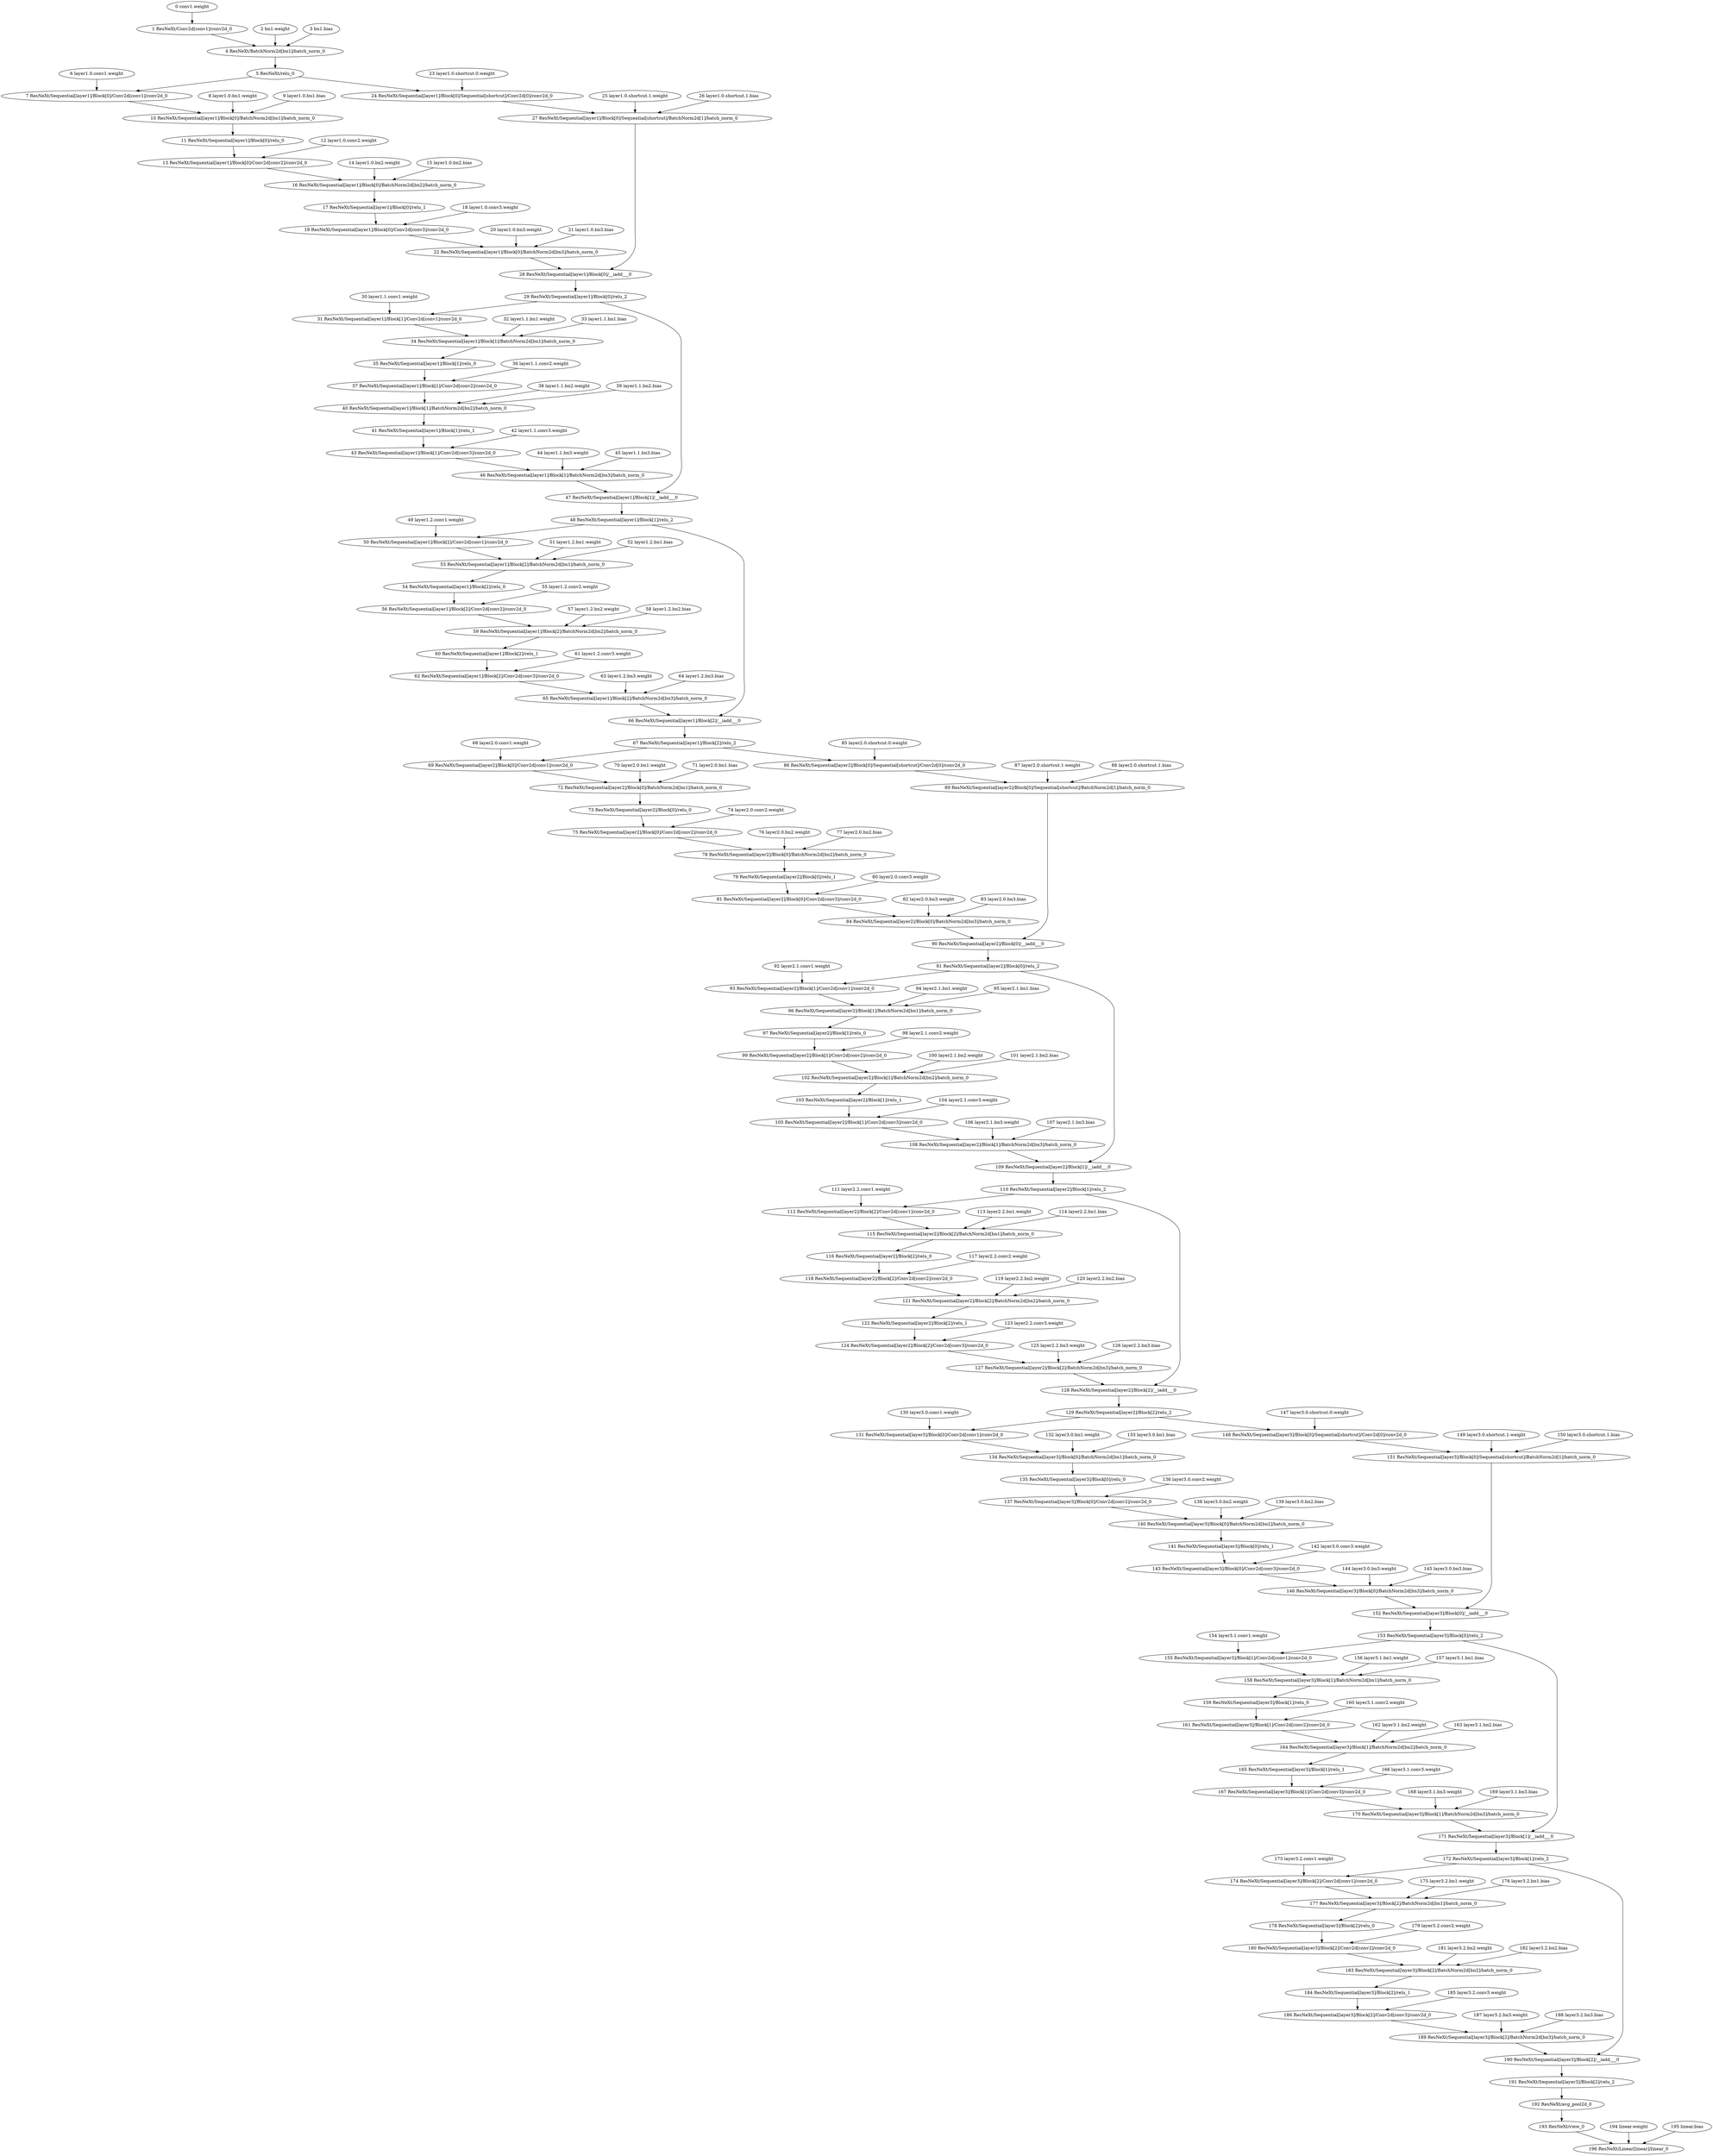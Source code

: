 strict digraph  {
"0 conv1.weight" [id=0, type=nncf_model_const];
"1 ResNeXt/Conv2d[conv1]/conv2d_0" [id=1, type=conv2d];
"2 bn1.weight" [id=2, type=nncf_model_const];
"3 bn1.bias" [id=3, type=nncf_model_const];
"4 ResNeXt/BatchNorm2d[bn1]/batch_norm_0" [id=4, type=batch_norm];
"5 ResNeXt/relu_0" [id=5, type=relu];
"6 layer1.0.conv1.weight" [id=6, type=nncf_model_const];
"7 ResNeXt/Sequential[layer1]/Block[0]/Conv2d[conv1]/conv2d_0" [id=7, type=conv2d];
"8 layer1.0.bn1.weight" [id=8, type=nncf_model_const];
"9 layer1.0.bn1.bias" [id=9, type=nncf_model_const];
"10 ResNeXt/Sequential[layer1]/Block[0]/BatchNorm2d[bn1]/batch_norm_0" [id=10, type=batch_norm];
"11 ResNeXt/Sequential[layer1]/Block[0]/relu_0" [id=11, type=relu];
"12 layer1.0.conv2.weight" [id=12, type=nncf_model_const];
"13 ResNeXt/Sequential[layer1]/Block[0]/Conv2d[conv2]/conv2d_0" [id=13, type=conv2d];
"14 layer1.0.bn2.weight" [id=14, type=nncf_model_const];
"15 layer1.0.bn2.bias" [id=15, type=nncf_model_const];
"16 ResNeXt/Sequential[layer1]/Block[0]/BatchNorm2d[bn2]/batch_norm_0" [id=16, type=batch_norm];
"17 ResNeXt/Sequential[layer1]/Block[0]/relu_1" [id=17, type=relu];
"18 layer1.0.conv3.weight" [id=18, type=nncf_model_const];
"19 ResNeXt/Sequential[layer1]/Block[0]/Conv2d[conv3]/conv2d_0" [id=19, type=conv2d];
"20 layer1.0.bn3.weight" [id=20, type=nncf_model_const];
"21 layer1.0.bn3.bias" [id=21, type=nncf_model_const];
"22 ResNeXt/Sequential[layer1]/Block[0]/BatchNorm2d[bn3]/batch_norm_0" [id=22, type=batch_norm];
"23 layer1.0.shortcut.0.weight" [id=23, type=nncf_model_const];
"24 ResNeXt/Sequential[layer1]/Block[0]/Sequential[shortcut]/Conv2d[0]/conv2d_0" [id=24, type=conv2d];
"25 layer1.0.shortcut.1.weight" [id=25, type=nncf_model_const];
"26 layer1.0.shortcut.1.bias" [id=26, type=nncf_model_const];
"27 ResNeXt/Sequential[layer1]/Block[0]/Sequential[shortcut]/BatchNorm2d[1]/batch_norm_0" [id=27, type=batch_norm];
"28 ResNeXt/Sequential[layer1]/Block[0]/__iadd___0" [id=28, type=__iadd__];
"29 ResNeXt/Sequential[layer1]/Block[0]/relu_2" [id=29, type=relu];
"30 layer1.1.conv1.weight" [id=30, type=nncf_model_const];
"31 ResNeXt/Sequential[layer1]/Block[1]/Conv2d[conv1]/conv2d_0" [id=31, type=conv2d];
"32 layer1.1.bn1.weight" [id=32, type=nncf_model_const];
"33 layer1.1.bn1.bias" [id=33, type=nncf_model_const];
"34 ResNeXt/Sequential[layer1]/Block[1]/BatchNorm2d[bn1]/batch_norm_0" [id=34, type=batch_norm];
"35 ResNeXt/Sequential[layer1]/Block[1]/relu_0" [id=35, type=relu];
"36 layer1.1.conv2.weight" [id=36, type=nncf_model_const];
"37 ResNeXt/Sequential[layer1]/Block[1]/Conv2d[conv2]/conv2d_0" [id=37, type=conv2d];
"38 layer1.1.bn2.weight" [id=38, type=nncf_model_const];
"39 layer1.1.bn2.bias" [id=39, type=nncf_model_const];
"40 ResNeXt/Sequential[layer1]/Block[1]/BatchNorm2d[bn2]/batch_norm_0" [id=40, type=batch_norm];
"41 ResNeXt/Sequential[layer1]/Block[1]/relu_1" [id=41, type=relu];
"42 layer1.1.conv3.weight" [id=42, type=nncf_model_const];
"43 ResNeXt/Sequential[layer1]/Block[1]/Conv2d[conv3]/conv2d_0" [id=43, type=conv2d];
"44 layer1.1.bn3.weight" [id=44, type=nncf_model_const];
"45 layer1.1.bn3.bias" [id=45, type=nncf_model_const];
"46 ResNeXt/Sequential[layer1]/Block[1]/BatchNorm2d[bn3]/batch_norm_0" [id=46, type=batch_norm];
"47 ResNeXt/Sequential[layer1]/Block[1]/__iadd___0" [id=47, type=__iadd__];
"48 ResNeXt/Sequential[layer1]/Block[1]/relu_2" [id=48, type=relu];
"49 layer1.2.conv1.weight" [id=49, type=nncf_model_const];
"50 ResNeXt/Sequential[layer1]/Block[2]/Conv2d[conv1]/conv2d_0" [id=50, type=conv2d];
"51 layer1.2.bn1.weight" [id=51, type=nncf_model_const];
"52 layer1.2.bn1.bias" [id=52, type=nncf_model_const];
"53 ResNeXt/Sequential[layer1]/Block[2]/BatchNorm2d[bn1]/batch_norm_0" [id=53, type=batch_norm];
"54 ResNeXt/Sequential[layer1]/Block[2]/relu_0" [id=54, type=relu];
"55 layer1.2.conv2.weight" [id=55, type=nncf_model_const];
"56 ResNeXt/Sequential[layer1]/Block[2]/Conv2d[conv2]/conv2d_0" [id=56, type=conv2d];
"57 layer1.2.bn2.weight" [id=57, type=nncf_model_const];
"58 layer1.2.bn2.bias" [id=58, type=nncf_model_const];
"59 ResNeXt/Sequential[layer1]/Block[2]/BatchNorm2d[bn2]/batch_norm_0" [id=59, type=batch_norm];
"60 ResNeXt/Sequential[layer1]/Block[2]/relu_1" [id=60, type=relu];
"61 layer1.2.conv3.weight" [id=61, type=nncf_model_const];
"62 ResNeXt/Sequential[layer1]/Block[2]/Conv2d[conv3]/conv2d_0" [id=62, type=conv2d];
"63 layer1.2.bn3.weight" [id=63, type=nncf_model_const];
"64 layer1.2.bn3.bias" [id=64, type=nncf_model_const];
"65 ResNeXt/Sequential[layer1]/Block[2]/BatchNorm2d[bn3]/batch_norm_0" [id=65, type=batch_norm];
"66 ResNeXt/Sequential[layer1]/Block[2]/__iadd___0" [id=66, type=__iadd__];
"67 ResNeXt/Sequential[layer1]/Block[2]/relu_2" [id=67, type=relu];
"68 layer2.0.conv1.weight" [id=68, type=nncf_model_const];
"69 ResNeXt/Sequential[layer2]/Block[0]/Conv2d[conv1]/conv2d_0" [id=69, type=conv2d];
"70 layer2.0.bn1.weight" [id=70, type=nncf_model_const];
"71 layer2.0.bn1.bias" [id=71, type=nncf_model_const];
"72 ResNeXt/Sequential[layer2]/Block[0]/BatchNorm2d[bn1]/batch_norm_0" [id=72, type=batch_norm];
"73 ResNeXt/Sequential[layer2]/Block[0]/relu_0" [id=73, type=relu];
"74 layer2.0.conv2.weight" [id=74, type=nncf_model_const];
"75 ResNeXt/Sequential[layer2]/Block[0]/Conv2d[conv2]/conv2d_0" [id=75, type=conv2d];
"76 layer2.0.bn2.weight" [id=76, type=nncf_model_const];
"77 layer2.0.bn2.bias" [id=77, type=nncf_model_const];
"78 ResNeXt/Sequential[layer2]/Block[0]/BatchNorm2d[bn2]/batch_norm_0" [id=78, type=batch_norm];
"79 ResNeXt/Sequential[layer2]/Block[0]/relu_1" [id=79, type=relu];
"80 layer2.0.conv3.weight" [id=80, type=nncf_model_const];
"81 ResNeXt/Sequential[layer2]/Block[0]/Conv2d[conv3]/conv2d_0" [id=81, type=conv2d];
"82 layer2.0.bn3.weight" [id=82, type=nncf_model_const];
"83 layer2.0.bn3.bias" [id=83, type=nncf_model_const];
"84 ResNeXt/Sequential[layer2]/Block[0]/BatchNorm2d[bn3]/batch_norm_0" [id=84, type=batch_norm];
"85 layer2.0.shortcut.0.weight" [id=85, type=nncf_model_const];
"86 ResNeXt/Sequential[layer2]/Block[0]/Sequential[shortcut]/Conv2d[0]/conv2d_0" [id=86, type=conv2d];
"87 layer2.0.shortcut.1.weight" [id=87, type=nncf_model_const];
"88 layer2.0.shortcut.1.bias" [id=88, type=nncf_model_const];
"89 ResNeXt/Sequential[layer2]/Block[0]/Sequential[shortcut]/BatchNorm2d[1]/batch_norm_0" [id=89, type=batch_norm];
"90 ResNeXt/Sequential[layer2]/Block[0]/__iadd___0" [id=90, type=__iadd__];
"91 ResNeXt/Sequential[layer2]/Block[0]/relu_2" [id=91, type=relu];
"92 layer2.1.conv1.weight" [id=92, type=nncf_model_const];
"93 ResNeXt/Sequential[layer2]/Block[1]/Conv2d[conv1]/conv2d_0" [id=93, type=conv2d];
"94 layer2.1.bn1.weight" [id=94, type=nncf_model_const];
"95 layer2.1.bn1.bias" [id=95, type=nncf_model_const];
"96 ResNeXt/Sequential[layer2]/Block[1]/BatchNorm2d[bn1]/batch_norm_0" [id=96, type=batch_norm];
"97 ResNeXt/Sequential[layer2]/Block[1]/relu_0" [id=97, type=relu];
"98 layer2.1.conv2.weight" [id=98, type=nncf_model_const];
"99 ResNeXt/Sequential[layer2]/Block[1]/Conv2d[conv2]/conv2d_0" [id=99, type=conv2d];
"100 layer2.1.bn2.weight" [id=100, type=nncf_model_const];
"101 layer2.1.bn2.bias" [id=101, type=nncf_model_const];
"102 ResNeXt/Sequential[layer2]/Block[1]/BatchNorm2d[bn2]/batch_norm_0" [id=102, type=batch_norm];
"103 ResNeXt/Sequential[layer2]/Block[1]/relu_1" [id=103, type=relu];
"104 layer2.1.conv3.weight" [id=104, type=nncf_model_const];
"105 ResNeXt/Sequential[layer2]/Block[1]/Conv2d[conv3]/conv2d_0" [id=105, type=conv2d];
"106 layer2.1.bn3.weight" [id=106, type=nncf_model_const];
"107 layer2.1.bn3.bias" [id=107, type=nncf_model_const];
"108 ResNeXt/Sequential[layer2]/Block[1]/BatchNorm2d[bn3]/batch_norm_0" [id=108, type=batch_norm];
"109 ResNeXt/Sequential[layer2]/Block[1]/__iadd___0" [id=109, type=__iadd__];
"110 ResNeXt/Sequential[layer2]/Block[1]/relu_2" [id=110, type=relu];
"111 layer2.2.conv1.weight" [id=111, type=nncf_model_const];
"112 ResNeXt/Sequential[layer2]/Block[2]/Conv2d[conv1]/conv2d_0" [id=112, type=conv2d];
"113 layer2.2.bn1.weight" [id=113, type=nncf_model_const];
"114 layer2.2.bn1.bias" [id=114, type=nncf_model_const];
"115 ResNeXt/Sequential[layer2]/Block[2]/BatchNorm2d[bn1]/batch_norm_0" [id=115, type=batch_norm];
"116 ResNeXt/Sequential[layer2]/Block[2]/relu_0" [id=116, type=relu];
"117 layer2.2.conv2.weight" [id=117, type=nncf_model_const];
"118 ResNeXt/Sequential[layer2]/Block[2]/Conv2d[conv2]/conv2d_0" [id=118, type=conv2d];
"119 layer2.2.bn2.weight" [id=119, type=nncf_model_const];
"120 layer2.2.bn2.bias" [id=120, type=nncf_model_const];
"121 ResNeXt/Sequential[layer2]/Block[2]/BatchNorm2d[bn2]/batch_norm_0" [id=121, type=batch_norm];
"122 ResNeXt/Sequential[layer2]/Block[2]/relu_1" [id=122, type=relu];
"123 layer2.2.conv3.weight" [id=123, type=nncf_model_const];
"124 ResNeXt/Sequential[layer2]/Block[2]/Conv2d[conv3]/conv2d_0" [id=124, type=conv2d];
"125 layer2.2.bn3.weight" [id=125, type=nncf_model_const];
"126 layer2.2.bn3.bias" [id=126, type=nncf_model_const];
"127 ResNeXt/Sequential[layer2]/Block[2]/BatchNorm2d[bn3]/batch_norm_0" [id=127, type=batch_norm];
"128 ResNeXt/Sequential[layer2]/Block[2]/__iadd___0" [id=128, type=__iadd__];
"129 ResNeXt/Sequential[layer2]/Block[2]/relu_2" [id=129, type=relu];
"130 layer3.0.conv1.weight" [id=130, type=nncf_model_const];
"131 ResNeXt/Sequential[layer3]/Block[0]/Conv2d[conv1]/conv2d_0" [id=131, type=conv2d];
"132 layer3.0.bn1.weight" [id=132, type=nncf_model_const];
"133 layer3.0.bn1.bias" [id=133, type=nncf_model_const];
"134 ResNeXt/Sequential[layer3]/Block[0]/BatchNorm2d[bn1]/batch_norm_0" [id=134, type=batch_norm];
"135 ResNeXt/Sequential[layer3]/Block[0]/relu_0" [id=135, type=relu];
"136 layer3.0.conv2.weight" [id=136, type=nncf_model_const];
"137 ResNeXt/Sequential[layer3]/Block[0]/Conv2d[conv2]/conv2d_0" [id=137, type=conv2d];
"138 layer3.0.bn2.weight" [id=138, type=nncf_model_const];
"139 layer3.0.bn2.bias" [id=139, type=nncf_model_const];
"140 ResNeXt/Sequential[layer3]/Block[0]/BatchNorm2d[bn2]/batch_norm_0" [id=140, type=batch_norm];
"141 ResNeXt/Sequential[layer3]/Block[0]/relu_1" [id=141, type=relu];
"142 layer3.0.conv3.weight" [id=142, type=nncf_model_const];
"143 ResNeXt/Sequential[layer3]/Block[0]/Conv2d[conv3]/conv2d_0" [id=143, type=conv2d];
"144 layer3.0.bn3.weight" [id=144, type=nncf_model_const];
"145 layer3.0.bn3.bias" [id=145, type=nncf_model_const];
"146 ResNeXt/Sequential[layer3]/Block[0]/BatchNorm2d[bn3]/batch_norm_0" [id=146, type=batch_norm];
"147 layer3.0.shortcut.0.weight" [id=147, type=nncf_model_const];
"148 ResNeXt/Sequential[layer3]/Block[0]/Sequential[shortcut]/Conv2d[0]/conv2d_0" [id=148, type=conv2d];
"149 layer3.0.shortcut.1.weight" [id=149, type=nncf_model_const];
"150 layer3.0.shortcut.1.bias" [id=150, type=nncf_model_const];
"151 ResNeXt/Sequential[layer3]/Block[0]/Sequential[shortcut]/BatchNorm2d[1]/batch_norm_0" [id=151, type=batch_norm];
"152 ResNeXt/Sequential[layer3]/Block[0]/__iadd___0" [id=152, type=__iadd__];
"153 ResNeXt/Sequential[layer3]/Block[0]/relu_2" [id=153, type=relu];
"154 layer3.1.conv1.weight" [id=154, type=nncf_model_const];
"155 ResNeXt/Sequential[layer3]/Block[1]/Conv2d[conv1]/conv2d_0" [id=155, type=conv2d];
"156 layer3.1.bn1.weight" [id=156, type=nncf_model_const];
"157 layer3.1.bn1.bias" [id=157, type=nncf_model_const];
"158 ResNeXt/Sequential[layer3]/Block[1]/BatchNorm2d[bn1]/batch_norm_0" [id=158, type=batch_norm];
"159 ResNeXt/Sequential[layer3]/Block[1]/relu_0" [id=159, type=relu];
"160 layer3.1.conv2.weight" [id=160, type=nncf_model_const];
"161 ResNeXt/Sequential[layer3]/Block[1]/Conv2d[conv2]/conv2d_0" [id=161, type=conv2d];
"162 layer3.1.bn2.weight" [id=162, type=nncf_model_const];
"163 layer3.1.bn2.bias" [id=163, type=nncf_model_const];
"164 ResNeXt/Sequential[layer3]/Block[1]/BatchNorm2d[bn2]/batch_norm_0" [id=164, type=batch_norm];
"165 ResNeXt/Sequential[layer3]/Block[1]/relu_1" [id=165, type=relu];
"166 layer3.1.conv3.weight" [id=166, type=nncf_model_const];
"167 ResNeXt/Sequential[layer3]/Block[1]/Conv2d[conv3]/conv2d_0" [id=167, type=conv2d];
"168 layer3.1.bn3.weight" [id=168, type=nncf_model_const];
"169 layer3.1.bn3.bias" [id=169, type=nncf_model_const];
"170 ResNeXt/Sequential[layer3]/Block[1]/BatchNorm2d[bn3]/batch_norm_0" [id=170, type=batch_norm];
"171 ResNeXt/Sequential[layer3]/Block[1]/__iadd___0" [id=171, type=__iadd__];
"172 ResNeXt/Sequential[layer3]/Block[1]/relu_2" [id=172, type=relu];
"173 layer3.2.conv1.weight" [id=173, type=nncf_model_const];
"174 ResNeXt/Sequential[layer3]/Block[2]/Conv2d[conv1]/conv2d_0" [id=174, type=conv2d];
"175 layer3.2.bn1.weight" [id=175, type=nncf_model_const];
"176 layer3.2.bn1.bias" [id=176, type=nncf_model_const];
"177 ResNeXt/Sequential[layer3]/Block[2]/BatchNorm2d[bn1]/batch_norm_0" [id=177, type=batch_norm];
"178 ResNeXt/Sequential[layer3]/Block[2]/relu_0" [id=178, type=relu];
"179 layer3.2.conv2.weight" [id=179, type=nncf_model_const];
"180 ResNeXt/Sequential[layer3]/Block[2]/Conv2d[conv2]/conv2d_0" [id=180, type=conv2d];
"181 layer3.2.bn2.weight" [id=181, type=nncf_model_const];
"182 layer3.2.bn2.bias" [id=182, type=nncf_model_const];
"183 ResNeXt/Sequential[layer3]/Block[2]/BatchNorm2d[bn2]/batch_norm_0" [id=183, type=batch_norm];
"184 ResNeXt/Sequential[layer3]/Block[2]/relu_1" [id=184, type=relu];
"185 layer3.2.conv3.weight" [id=185, type=nncf_model_const];
"186 ResNeXt/Sequential[layer3]/Block[2]/Conv2d[conv3]/conv2d_0" [id=186, type=conv2d];
"187 layer3.2.bn3.weight" [id=187, type=nncf_model_const];
"188 layer3.2.bn3.bias" [id=188, type=nncf_model_const];
"189 ResNeXt/Sequential[layer3]/Block[2]/BatchNorm2d[bn3]/batch_norm_0" [id=189, type=batch_norm];
"190 ResNeXt/Sequential[layer3]/Block[2]/__iadd___0" [id=190, type=__iadd__];
"191 ResNeXt/Sequential[layer3]/Block[2]/relu_2" [id=191, type=relu];
"192 ResNeXt/avg_pool2d_0" [id=192, type=avg_pool2d];
"193 ResNeXt/view_0" [id=193, type=view];
"194 linear.weight" [id=194, type=nncf_model_const];
"195 linear.bias" [id=195, type=nncf_model_const];
"196 ResNeXt/Linear[linear]/linear_0" [id=196, type=linear];
"0 conv1.weight" -> "1 ResNeXt/Conv2d[conv1]/conv2d_0";
"1 ResNeXt/Conv2d[conv1]/conv2d_0" -> "4 ResNeXt/BatchNorm2d[bn1]/batch_norm_0";
"2 bn1.weight" -> "4 ResNeXt/BatchNorm2d[bn1]/batch_norm_0";
"3 bn1.bias" -> "4 ResNeXt/BatchNorm2d[bn1]/batch_norm_0";
"4 ResNeXt/BatchNorm2d[bn1]/batch_norm_0" -> "5 ResNeXt/relu_0";
"5 ResNeXt/relu_0" -> "7 ResNeXt/Sequential[layer1]/Block[0]/Conv2d[conv1]/conv2d_0";
"5 ResNeXt/relu_0" -> "24 ResNeXt/Sequential[layer1]/Block[0]/Sequential[shortcut]/Conv2d[0]/conv2d_0";
"6 layer1.0.conv1.weight" -> "7 ResNeXt/Sequential[layer1]/Block[0]/Conv2d[conv1]/conv2d_0";
"7 ResNeXt/Sequential[layer1]/Block[0]/Conv2d[conv1]/conv2d_0" -> "10 ResNeXt/Sequential[layer1]/Block[0]/BatchNorm2d[bn1]/batch_norm_0";
"8 layer1.0.bn1.weight" -> "10 ResNeXt/Sequential[layer1]/Block[0]/BatchNorm2d[bn1]/batch_norm_0";
"9 layer1.0.bn1.bias" -> "10 ResNeXt/Sequential[layer1]/Block[0]/BatchNorm2d[bn1]/batch_norm_0";
"10 ResNeXt/Sequential[layer1]/Block[0]/BatchNorm2d[bn1]/batch_norm_0" -> "11 ResNeXt/Sequential[layer1]/Block[0]/relu_0";
"11 ResNeXt/Sequential[layer1]/Block[0]/relu_0" -> "13 ResNeXt/Sequential[layer1]/Block[0]/Conv2d[conv2]/conv2d_0";
"12 layer1.0.conv2.weight" -> "13 ResNeXt/Sequential[layer1]/Block[0]/Conv2d[conv2]/conv2d_0";
"13 ResNeXt/Sequential[layer1]/Block[0]/Conv2d[conv2]/conv2d_0" -> "16 ResNeXt/Sequential[layer1]/Block[0]/BatchNorm2d[bn2]/batch_norm_0";
"14 layer1.0.bn2.weight" -> "16 ResNeXt/Sequential[layer1]/Block[0]/BatchNorm2d[bn2]/batch_norm_0";
"15 layer1.0.bn2.bias" -> "16 ResNeXt/Sequential[layer1]/Block[0]/BatchNorm2d[bn2]/batch_norm_0";
"16 ResNeXt/Sequential[layer1]/Block[0]/BatchNorm2d[bn2]/batch_norm_0" -> "17 ResNeXt/Sequential[layer1]/Block[0]/relu_1";
"17 ResNeXt/Sequential[layer1]/Block[0]/relu_1" -> "19 ResNeXt/Sequential[layer1]/Block[0]/Conv2d[conv3]/conv2d_0";
"18 layer1.0.conv3.weight" -> "19 ResNeXt/Sequential[layer1]/Block[0]/Conv2d[conv3]/conv2d_0";
"19 ResNeXt/Sequential[layer1]/Block[0]/Conv2d[conv3]/conv2d_0" -> "22 ResNeXt/Sequential[layer1]/Block[0]/BatchNorm2d[bn3]/batch_norm_0";
"20 layer1.0.bn3.weight" -> "22 ResNeXt/Sequential[layer1]/Block[0]/BatchNorm2d[bn3]/batch_norm_0";
"21 layer1.0.bn3.bias" -> "22 ResNeXt/Sequential[layer1]/Block[0]/BatchNorm2d[bn3]/batch_norm_0";
"22 ResNeXt/Sequential[layer1]/Block[0]/BatchNorm2d[bn3]/batch_norm_0" -> "28 ResNeXt/Sequential[layer1]/Block[0]/__iadd___0";
"23 layer1.0.shortcut.0.weight" -> "24 ResNeXt/Sequential[layer1]/Block[0]/Sequential[shortcut]/Conv2d[0]/conv2d_0";
"24 ResNeXt/Sequential[layer1]/Block[0]/Sequential[shortcut]/Conv2d[0]/conv2d_0" -> "27 ResNeXt/Sequential[layer1]/Block[0]/Sequential[shortcut]/BatchNorm2d[1]/batch_norm_0";
"25 layer1.0.shortcut.1.weight" -> "27 ResNeXt/Sequential[layer1]/Block[0]/Sequential[shortcut]/BatchNorm2d[1]/batch_norm_0";
"26 layer1.0.shortcut.1.bias" -> "27 ResNeXt/Sequential[layer1]/Block[0]/Sequential[shortcut]/BatchNorm2d[1]/batch_norm_0";
"27 ResNeXt/Sequential[layer1]/Block[0]/Sequential[shortcut]/BatchNorm2d[1]/batch_norm_0" -> "28 ResNeXt/Sequential[layer1]/Block[0]/__iadd___0";
"28 ResNeXt/Sequential[layer1]/Block[0]/__iadd___0" -> "29 ResNeXt/Sequential[layer1]/Block[0]/relu_2";
"29 ResNeXt/Sequential[layer1]/Block[0]/relu_2" -> "31 ResNeXt/Sequential[layer1]/Block[1]/Conv2d[conv1]/conv2d_0";
"29 ResNeXt/Sequential[layer1]/Block[0]/relu_2" -> "47 ResNeXt/Sequential[layer1]/Block[1]/__iadd___0";
"30 layer1.1.conv1.weight" -> "31 ResNeXt/Sequential[layer1]/Block[1]/Conv2d[conv1]/conv2d_0";
"31 ResNeXt/Sequential[layer1]/Block[1]/Conv2d[conv1]/conv2d_0" -> "34 ResNeXt/Sequential[layer1]/Block[1]/BatchNorm2d[bn1]/batch_norm_0";
"32 layer1.1.bn1.weight" -> "34 ResNeXt/Sequential[layer1]/Block[1]/BatchNorm2d[bn1]/batch_norm_0";
"33 layer1.1.bn1.bias" -> "34 ResNeXt/Sequential[layer1]/Block[1]/BatchNorm2d[bn1]/batch_norm_0";
"34 ResNeXt/Sequential[layer1]/Block[1]/BatchNorm2d[bn1]/batch_norm_0" -> "35 ResNeXt/Sequential[layer1]/Block[1]/relu_0";
"35 ResNeXt/Sequential[layer1]/Block[1]/relu_0" -> "37 ResNeXt/Sequential[layer1]/Block[1]/Conv2d[conv2]/conv2d_0";
"36 layer1.1.conv2.weight" -> "37 ResNeXt/Sequential[layer1]/Block[1]/Conv2d[conv2]/conv2d_0";
"37 ResNeXt/Sequential[layer1]/Block[1]/Conv2d[conv2]/conv2d_0" -> "40 ResNeXt/Sequential[layer1]/Block[1]/BatchNorm2d[bn2]/batch_norm_0";
"38 layer1.1.bn2.weight" -> "40 ResNeXt/Sequential[layer1]/Block[1]/BatchNorm2d[bn2]/batch_norm_0";
"39 layer1.1.bn2.bias" -> "40 ResNeXt/Sequential[layer1]/Block[1]/BatchNorm2d[bn2]/batch_norm_0";
"40 ResNeXt/Sequential[layer1]/Block[1]/BatchNorm2d[bn2]/batch_norm_0" -> "41 ResNeXt/Sequential[layer1]/Block[1]/relu_1";
"41 ResNeXt/Sequential[layer1]/Block[1]/relu_1" -> "43 ResNeXt/Sequential[layer1]/Block[1]/Conv2d[conv3]/conv2d_0";
"42 layer1.1.conv3.weight" -> "43 ResNeXt/Sequential[layer1]/Block[1]/Conv2d[conv3]/conv2d_0";
"43 ResNeXt/Sequential[layer1]/Block[1]/Conv2d[conv3]/conv2d_0" -> "46 ResNeXt/Sequential[layer1]/Block[1]/BatchNorm2d[bn3]/batch_norm_0";
"44 layer1.1.bn3.weight" -> "46 ResNeXt/Sequential[layer1]/Block[1]/BatchNorm2d[bn3]/batch_norm_0";
"45 layer1.1.bn3.bias" -> "46 ResNeXt/Sequential[layer1]/Block[1]/BatchNorm2d[bn3]/batch_norm_0";
"46 ResNeXt/Sequential[layer1]/Block[1]/BatchNorm2d[bn3]/batch_norm_0" -> "47 ResNeXt/Sequential[layer1]/Block[1]/__iadd___0";
"47 ResNeXt/Sequential[layer1]/Block[1]/__iadd___0" -> "48 ResNeXt/Sequential[layer1]/Block[1]/relu_2";
"48 ResNeXt/Sequential[layer1]/Block[1]/relu_2" -> "50 ResNeXt/Sequential[layer1]/Block[2]/Conv2d[conv1]/conv2d_0";
"48 ResNeXt/Sequential[layer1]/Block[1]/relu_2" -> "66 ResNeXt/Sequential[layer1]/Block[2]/__iadd___0";
"49 layer1.2.conv1.weight" -> "50 ResNeXt/Sequential[layer1]/Block[2]/Conv2d[conv1]/conv2d_0";
"50 ResNeXt/Sequential[layer1]/Block[2]/Conv2d[conv1]/conv2d_0" -> "53 ResNeXt/Sequential[layer1]/Block[2]/BatchNorm2d[bn1]/batch_norm_0";
"51 layer1.2.bn1.weight" -> "53 ResNeXt/Sequential[layer1]/Block[2]/BatchNorm2d[bn1]/batch_norm_0";
"52 layer1.2.bn1.bias" -> "53 ResNeXt/Sequential[layer1]/Block[2]/BatchNorm2d[bn1]/batch_norm_0";
"53 ResNeXt/Sequential[layer1]/Block[2]/BatchNorm2d[bn1]/batch_norm_0" -> "54 ResNeXt/Sequential[layer1]/Block[2]/relu_0";
"54 ResNeXt/Sequential[layer1]/Block[2]/relu_0" -> "56 ResNeXt/Sequential[layer1]/Block[2]/Conv2d[conv2]/conv2d_0";
"55 layer1.2.conv2.weight" -> "56 ResNeXt/Sequential[layer1]/Block[2]/Conv2d[conv2]/conv2d_0";
"56 ResNeXt/Sequential[layer1]/Block[2]/Conv2d[conv2]/conv2d_0" -> "59 ResNeXt/Sequential[layer1]/Block[2]/BatchNorm2d[bn2]/batch_norm_0";
"57 layer1.2.bn2.weight" -> "59 ResNeXt/Sequential[layer1]/Block[2]/BatchNorm2d[bn2]/batch_norm_0";
"58 layer1.2.bn2.bias" -> "59 ResNeXt/Sequential[layer1]/Block[2]/BatchNorm2d[bn2]/batch_norm_0";
"59 ResNeXt/Sequential[layer1]/Block[2]/BatchNorm2d[bn2]/batch_norm_0" -> "60 ResNeXt/Sequential[layer1]/Block[2]/relu_1";
"60 ResNeXt/Sequential[layer1]/Block[2]/relu_1" -> "62 ResNeXt/Sequential[layer1]/Block[2]/Conv2d[conv3]/conv2d_0";
"61 layer1.2.conv3.weight" -> "62 ResNeXt/Sequential[layer1]/Block[2]/Conv2d[conv3]/conv2d_0";
"62 ResNeXt/Sequential[layer1]/Block[2]/Conv2d[conv3]/conv2d_0" -> "65 ResNeXt/Sequential[layer1]/Block[2]/BatchNorm2d[bn3]/batch_norm_0";
"63 layer1.2.bn3.weight" -> "65 ResNeXt/Sequential[layer1]/Block[2]/BatchNorm2d[bn3]/batch_norm_0";
"64 layer1.2.bn3.bias" -> "65 ResNeXt/Sequential[layer1]/Block[2]/BatchNorm2d[bn3]/batch_norm_0";
"65 ResNeXt/Sequential[layer1]/Block[2]/BatchNorm2d[bn3]/batch_norm_0" -> "66 ResNeXt/Sequential[layer1]/Block[2]/__iadd___0";
"66 ResNeXt/Sequential[layer1]/Block[2]/__iadd___0" -> "67 ResNeXt/Sequential[layer1]/Block[2]/relu_2";
"67 ResNeXt/Sequential[layer1]/Block[2]/relu_2" -> "69 ResNeXt/Sequential[layer2]/Block[0]/Conv2d[conv1]/conv2d_0";
"67 ResNeXt/Sequential[layer1]/Block[2]/relu_2" -> "86 ResNeXt/Sequential[layer2]/Block[0]/Sequential[shortcut]/Conv2d[0]/conv2d_0";
"68 layer2.0.conv1.weight" -> "69 ResNeXt/Sequential[layer2]/Block[0]/Conv2d[conv1]/conv2d_0";
"69 ResNeXt/Sequential[layer2]/Block[0]/Conv2d[conv1]/conv2d_0" -> "72 ResNeXt/Sequential[layer2]/Block[0]/BatchNorm2d[bn1]/batch_norm_0";
"70 layer2.0.bn1.weight" -> "72 ResNeXt/Sequential[layer2]/Block[0]/BatchNorm2d[bn1]/batch_norm_0";
"71 layer2.0.bn1.bias" -> "72 ResNeXt/Sequential[layer2]/Block[0]/BatchNorm2d[bn1]/batch_norm_0";
"72 ResNeXt/Sequential[layer2]/Block[0]/BatchNorm2d[bn1]/batch_norm_0" -> "73 ResNeXt/Sequential[layer2]/Block[0]/relu_0";
"73 ResNeXt/Sequential[layer2]/Block[0]/relu_0" -> "75 ResNeXt/Sequential[layer2]/Block[0]/Conv2d[conv2]/conv2d_0";
"74 layer2.0.conv2.weight" -> "75 ResNeXt/Sequential[layer2]/Block[0]/Conv2d[conv2]/conv2d_0";
"75 ResNeXt/Sequential[layer2]/Block[0]/Conv2d[conv2]/conv2d_0" -> "78 ResNeXt/Sequential[layer2]/Block[0]/BatchNorm2d[bn2]/batch_norm_0";
"76 layer2.0.bn2.weight" -> "78 ResNeXt/Sequential[layer2]/Block[0]/BatchNorm2d[bn2]/batch_norm_0";
"77 layer2.0.bn2.bias" -> "78 ResNeXt/Sequential[layer2]/Block[0]/BatchNorm2d[bn2]/batch_norm_0";
"78 ResNeXt/Sequential[layer2]/Block[0]/BatchNorm2d[bn2]/batch_norm_0" -> "79 ResNeXt/Sequential[layer2]/Block[0]/relu_1";
"79 ResNeXt/Sequential[layer2]/Block[0]/relu_1" -> "81 ResNeXt/Sequential[layer2]/Block[0]/Conv2d[conv3]/conv2d_0";
"80 layer2.0.conv3.weight" -> "81 ResNeXt/Sequential[layer2]/Block[0]/Conv2d[conv3]/conv2d_0";
"81 ResNeXt/Sequential[layer2]/Block[0]/Conv2d[conv3]/conv2d_0" -> "84 ResNeXt/Sequential[layer2]/Block[0]/BatchNorm2d[bn3]/batch_norm_0";
"82 layer2.0.bn3.weight" -> "84 ResNeXt/Sequential[layer2]/Block[0]/BatchNorm2d[bn3]/batch_norm_0";
"83 layer2.0.bn3.bias" -> "84 ResNeXt/Sequential[layer2]/Block[0]/BatchNorm2d[bn3]/batch_norm_0";
"84 ResNeXt/Sequential[layer2]/Block[0]/BatchNorm2d[bn3]/batch_norm_0" -> "90 ResNeXt/Sequential[layer2]/Block[0]/__iadd___0";
"85 layer2.0.shortcut.0.weight" -> "86 ResNeXt/Sequential[layer2]/Block[0]/Sequential[shortcut]/Conv2d[0]/conv2d_0";
"86 ResNeXt/Sequential[layer2]/Block[0]/Sequential[shortcut]/Conv2d[0]/conv2d_0" -> "89 ResNeXt/Sequential[layer2]/Block[0]/Sequential[shortcut]/BatchNorm2d[1]/batch_norm_0";
"87 layer2.0.shortcut.1.weight" -> "89 ResNeXt/Sequential[layer2]/Block[0]/Sequential[shortcut]/BatchNorm2d[1]/batch_norm_0";
"88 layer2.0.shortcut.1.bias" -> "89 ResNeXt/Sequential[layer2]/Block[0]/Sequential[shortcut]/BatchNorm2d[1]/batch_norm_0";
"89 ResNeXt/Sequential[layer2]/Block[0]/Sequential[shortcut]/BatchNorm2d[1]/batch_norm_0" -> "90 ResNeXt/Sequential[layer2]/Block[0]/__iadd___0";
"90 ResNeXt/Sequential[layer2]/Block[0]/__iadd___0" -> "91 ResNeXt/Sequential[layer2]/Block[0]/relu_2";
"91 ResNeXt/Sequential[layer2]/Block[0]/relu_2" -> "93 ResNeXt/Sequential[layer2]/Block[1]/Conv2d[conv1]/conv2d_0";
"91 ResNeXt/Sequential[layer2]/Block[0]/relu_2" -> "109 ResNeXt/Sequential[layer2]/Block[1]/__iadd___0";
"92 layer2.1.conv1.weight" -> "93 ResNeXt/Sequential[layer2]/Block[1]/Conv2d[conv1]/conv2d_0";
"93 ResNeXt/Sequential[layer2]/Block[1]/Conv2d[conv1]/conv2d_0" -> "96 ResNeXt/Sequential[layer2]/Block[1]/BatchNorm2d[bn1]/batch_norm_0";
"94 layer2.1.bn1.weight" -> "96 ResNeXt/Sequential[layer2]/Block[1]/BatchNorm2d[bn1]/batch_norm_0";
"95 layer2.1.bn1.bias" -> "96 ResNeXt/Sequential[layer2]/Block[1]/BatchNorm2d[bn1]/batch_norm_0";
"96 ResNeXt/Sequential[layer2]/Block[1]/BatchNorm2d[bn1]/batch_norm_0" -> "97 ResNeXt/Sequential[layer2]/Block[1]/relu_0";
"97 ResNeXt/Sequential[layer2]/Block[1]/relu_0" -> "99 ResNeXt/Sequential[layer2]/Block[1]/Conv2d[conv2]/conv2d_0";
"98 layer2.1.conv2.weight" -> "99 ResNeXt/Sequential[layer2]/Block[1]/Conv2d[conv2]/conv2d_0";
"99 ResNeXt/Sequential[layer2]/Block[1]/Conv2d[conv2]/conv2d_0" -> "102 ResNeXt/Sequential[layer2]/Block[1]/BatchNorm2d[bn2]/batch_norm_0";
"100 layer2.1.bn2.weight" -> "102 ResNeXt/Sequential[layer2]/Block[1]/BatchNorm2d[bn2]/batch_norm_0";
"101 layer2.1.bn2.bias" -> "102 ResNeXt/Sequential[layer2]/Block[1]/BatchNorm2d[bn2]/batch_norm_0";
"102 ResNeXt/Sequential[layer2]/Block[1]/BatchNorm2d[bn2]/batch_norm_0" -> "103 ResNeXt/Sequential[layer2]/Block[1]/relu_1";
"103 ResNeXt/Sequential[layer2]/Block[1]/relu_1" -> "105 ResNeXt/Sequential[layer2]/Block[1]/Conv2d[conv3]/conv2d_0";
"104 layer2.1.conv3.weight" -> "105 ResNeXt/Sequential[layer2]/Block[1]/Conv2d[conv3]/conv2d_0";
"105 ResNeXt/Sequential[layer2]/Block[1]/Conv2d[conv3]/conv2d_0" -> "108 ResNeXt/Sequential[layer2]/Block[1]/BatchNorm2d[bn3]/batch_norm_0";
"106 layer2.1.bn3.weight" -> "108 ResNeXt/Sequential[layer2]/Block[1]/BatchNorm2d[bn3]/batch_norm_0";
"107 layer2.1.bn3.bias" -> "108 ResNeXt/Sequential[layer2]/Block[1]/BatchNorm2d[bn3]/batch_norm_0";
"108 ResNeXt/Sequential[layer2]/Block[1]/BatchNorm2d[bn3]/batch_norm_0" -> "109 ResNeXt/Sequential[layer2]/Block[1]/__iadd___0";
"109 ResNeXt/Sequential[layer2]/Block[1]/__iadd___0" -> "110 ResNeXt/Sequential[layer2]/Block[1]/relu_2";
"110 ResNeXt/Sequential[layer2]/Block[1]/relu_2" -> "112 ResNeXt/Sequential[layer2]/Block[2]/Conv2d[conv1]/conv2d_0";
"110 ResNeXt/Sequential[layer2]/Block[1]/relu_2" -> "128 ResNeXt/Sequential[layer2]/Block[2]/__iadd___0";
"111 layer2.2.conv1.weight" -> "112 ResNeXt/Sequential[layer2]/Block[2]/Conv2d[conv1]/conv2d_0";
"112 ResNeXt/Sequential[layer2]/Block[2]/Conv2d[conv1]/conv2d_0" -> "115 ResNeXt/Sequential[layer2]/Block[2]/BatchNorm2d[bn1]/batch_norm_0";
"113 layer2.2.bn1.weight" -> "115 ResNeXt/Sequential[layer2]/Block[2]/BatchNorm2d[bn1]/batch_norm_0";
"114 layer2.2.bn1.bias" -> "115 ResNeXt/Sequential[layer2]/Block[2]/BatchNorm2d[bn1]/batch_norm_0";
"115 ResNeXt/Sequential[layer2]/Block[2]/BatchNorm2d[bn1]/batch_norm_0" -> "116 ResNeXt/Sequential[layer2]/Block[2]/relu_0";
"116 ResNeXt/Sequential[layer2]/Block[2]/relu_0" -> "118 ResNeXt/Sequential[layer2]/Block[2]/Conv2d[conv2]/conv2d_0";
"117 layer2.2.conv2.weight" -> "118 ResNeXt/Sequential[layer2]/Block[2]/Conv2d[conv2]/conv2d_0";
"118 ResNeXt/Sequential[layer2]/Block[2]/Conv2d[conv2]/conv2d_0" -> "121 ResNeXt/Sequential[layer2]/Block[2]/BatchNorm2d[bn2]/batch_norm_0";
"119 layer2.2.bn2.weight" -> "121 ResNeXt/Sequential[layer2]/Block[2]/BatchNorm2d[bn2]/batch_norm_0";
"120 layer2.2.bn2.bias" -> "121 ResNeXt/Sequential[layer2]/Block[2]/BatchNorm2d[bn2]/batch_norm_0";
"121 ResNeXt/Sequential[layer2]/Block[2]/BatchNorm2d[bn2]/batch_norm_0" -> "122 ResNeXt/Sequential[layer2]/Block[2]/relu_1";
"122 ResNeXt/Sequential[layer2]/Block[2]/relu_1" -> "124 ResNeXt/Sequential[layer2]/Block[2]/Conv2d[conv3]/conv2d_0";
"123 layer2.2.conv3.weight" -> "124 ResNeXt/Sequential[layer2]/Block[2]/Conv2d[conv3]/conv2d_0";
"124 ResNeXt/Sequential[layer2]/Block[2]/Conv2d[conv3]/conv2d_0" -> "127 ResNeXt/Sequential[layer2]/Block[2]/BatchNorm2d[bn3]/batch_norm_0";
"125 layer2.2.bn3.weight" -> "127 ResNeXt/Sequential[layer2]/Block[2]/BatchNorm2d[bn3]/batch_norm_0";
"126 layer2.2.bn3.bias" -> "127 ResNeXt/Sequential[layer2]/Block[2]/BatchNorm2d[bn3]/batch_norm_0";
"127 ResNeXt/Sequential[layer2]/Block[2]/BatchNorm2d[bn3]/batch_norm_0" -> "128 ResNeXt/Sequential[layer2]/Block[2]/__iadd___0";
"128 ResNeXt/Sequential[layer2]/Block[2]/__iadd___0" -> "129 ResNeXt/Sequential[layer2]/Block[2]/relu_2";
"129 ResNeXt/Sequential[layer2]/Block[2]/relu_2" -> "131 ResNeXt/Sequential[layer3]/Block[0]/Conv2d[conv1]/conv2d_0";
"129 ResNeXt/Sequential[layer2]/Block[2]/relu_2" -> "148 ResNeXt/Sequential[layer3]/Block[0]/Sequential[shortcut]/Conv2d[0]/conv2d_0";
"130 layer3.0.conv1.weight" -> "131 ResNeXt/Sequential[layer3]/Block[0]/Conv2d[conv1]/conv2d_0";
"131 ResNeXt/Sequential[layer3]/Block[0]/Conv2d[conv1]/conv2d_0" -> "134 ResNeXt/Sequential[layer3]/Block[0]/BatchNorm2d[bn1]/batch_norm_0";
"132 layer3.0.bn1.weight" -> "134 ResNeXt/Sequential[layer3]/Block[0]/BatchNorm2d[bn1]/batch_norm_0";
"133 layer3.0.bn1.bias" -> "134 ResNeXt/Sequential[layer3]/Block[0]/BatchNorm2d[bn1]/batch_norm_0";
"134 ResNeXt/Sequential[layer3]/Block[0]/BatchNorm2d[bn1]/batch_norm_0" -> "135 ResNeXt/Sequential[layer3]/Block[0]/relu_0";
"135 ResNeXt/Sequential[layer3]/Block[0]/relu_0" -> "137 ResNeXt/Sequential[layer3]/Block[0]/Conv2d[conv2]/conv2d_0";
"136 layer3.0.conv2.weight" -> "137 ResNeXt/Sequential[layer3]/Block[0]/Conv2d[conv2]/conv2d_0";
"137 ResNeXt/Sequential[layer3]/Block[0]/Conv2d[conv2]/conv2d_0" -> "140 ResNeXt/Sequential[layer3]/Block[0]/BatchNorm2d[bn2]/batch_norm_0";
"138 layer3.0.bn2.weight" -> "140 ResNeXt/Sequential[layer3]/Block[0]/BatchNorm2d[bn2]/batch_norm_0";
"139 layer3.0.bn2.bias" -> "140 ResNeXt/Sequential[layer3]/Block[0]/BatchNorm2d[bn2]/batch_norm_0";
"140 ResNeXt/Sequential[layer3]/Block[0]/BatchNorm2d[bn2]/batch_norm_0" -> "141 ResNeXt/Sequential[layer3]/Block[0]/relu_1";
"141 ResNeXt/Sequential[layer3]/Block[0]/relu_1" -> "143 ResNeXt/Sequential[layer3]/Block[0]/Conv2d[conv3]/conv2d_0";
"142 layer3.0.conv3.weight" -> "143 ResNeXt/Sequential[layer3]/Block[0]/Conv2d[conv3]/conv2d_0";
"143 ResNeXt/Sequential[layer3]/Block[0]/Conv2d[conv3]/conv2d_0" -> "146 ResNeXt/Sequential[layer3]/Block[0]/BatchNorm2d[bn3]/batch_norm_0";
"144 layer3.0.bn3.weight" -> "146 ResNeXt/Sequential[layer3]/Block[0]/BatchNorm2d[bn3]/batch_norm_0";
"145 layer3.0.bn3.bias" -> "146 ResNeXt/Sequential[layer3]/Block[0]/BatchNorm2d[bn3]/batch_norm_0";
"146 ResNeXt/Sequential[layer3]/Block[0]/BatchNorm2d[bn3]/batch_norm_0" -> "152 ResNeXt/Sequential[layer3]/Block[0]/__iadd___0";
"147 layer3.0.shortcut.0.weight" -> "148 ResNeXt/Sequential[layer3]/Block[0]/Sequential[shortcut]/Conv2d[0]/conv2d_0";
"148 ResNeXt/Sequential[layer3]/Block[0]/Sequential[shortcut]/Conv2d[0]/conv2d_0" -> "151 ResNeXt/Sequential[layer3]/Block[0]/Sequential[shortcut]/BatchNorm2d[1]/batch_norm_0";
"149 layer3.0.shortcut.1.weight" -> "151 ResNeXt/Sequential[layer3]/Block[0]/Sequential[shortcut]/BatchNorm2d[1]/batch_norm_0";
"150 layer3.0.shortcut.1.bias" -> "151 ResNeXt/Sequential[layer3]/Block[0]/Sequential[shortcut]/BatchNorm2d[1]/batch_norm_0";
"151 ResNeXt/Sequential[layer3]/Block[0]/Sequential[shortcut]/BatchNorm2d[1]/batch_norm_0" -> "152 ResNeXt/Sequential[layer3]/Block[0]/__iadd___0";
"152 ResNeXt/Sequential[layer3]/Block[0]/__iadd___0" -> "153 ResNeXt/Sequential[layer3]/Block[0]/relu_2";
"153 ResNeXt/Sequential[layer3]/Block[0]/relu_2" -> "155 ResNeXt/Sequential[layer3]/Block[1]/Conv2d[conv1]/conv2d_0";
"153 ResNeXt/Sequential[layer3]/Block[0]/relu_2" -> "171 ResNeXt/Sequential[layer3]/Block[1]/__iadd___0";
"154 layer3.1.conv1.weight" -> "155 ResNeXt/Sequential[layer3]/Block[1]/Conv2d[conv1]/conv2d_0";
"155 ResNeXt/Sequential[layer3]/Block[1]/Conv2d[conv1]/conv2d_0" -> "158 ResNeXt/Sequential[layer3]/Block[1]/BatchNorm2d[bn1]/batch_norm_0";
"156 layer3.1.bn1.weight" -> "158 ResNeXt/Sequential[layer3]/Block[1]/BatchNorm2d[bn1]/batch_norm_0";
"157 layer3.1.bn1.bias" -> "158 ResNeXt/Sequential[layer3]/Block[1]/BatchNorm2d[bn1]/batch_norm_0";
"158 ResNeXt/Sequential[layer3]/Block[1]/BatchNorm2d[bn1]/batch_norm_0" -> "159 ResNeXt/Sequential[layer3]/Block[1]/relu_0";
"159 ResNeXt/Sequential[layer3]/Block[1]/relu_0" -> "161 ResNeXt/Sequential[layer3]/Block[1]/Conv2d[conv2]/conv2d_0";
"160 layer3.1.conv2.weight" -> "161 ResNeXt/Sequential[layer3]/Block[1]/Conv2d[conv2]/conv2d_0";
"161 ResNeXt/Sequential[layer3]/Block[1]/Conv2d[conv2]/conv2d_0" -> "164 ResNeXt/Sequential[layer3]/Block[1]/BatchNorm2d[bn2]/batch_norm_0";
"162 layer3.1.bn2.weight" -> "164 ResNeXt/Sequential[layer3]/Block[1]/BatchNorm2d[bn2]/batch_norm_0";
"163 layer3.1.bn2.bias" -> "164 ResNeXt/Sequential[layer3]/Block[1]/BatchNorm2d[bn2]/batch_norm_0";
"164 ResNeXt/Sequential[layer3]/Block[1]/BatchNorm2d[bn2]/batch_norm_0" -> "165 ResNeXt/Sequential[layer3]/Block[1]/relu_1";
"165 ResNeXt/Sequential[layer3]/Block[1]/relu_1" -> "167 ResNeXt/Sequential[layer3]/Block[1]/Conv2d[conv3]/conv2d_0";
"166 layer3.1.conv3.weight" -> "167 ResNeXt/Sequential[layer3]/Block[1]/Conv2d[conv3]/conv2d_0";
"167 ResNeXt/Sequential[layer3]/Block[1]/Conv2d[conv3]/conv2d_0" -> "170 ResNeXt/Sequential[layer3]/Block[1]/BatchNorm2d[bn3]/batch_norm_0";
"168 layer3.1.bn3.weight" -> "170 ResNeXt/Sequential[layer3]/Block[1]/BatchNorm2d[bn3]/batch_norm_0";
"169 layer3.1.bn3.bias" -> "170 ResNeXt/Sequential[layer3]/Block[1]/BatchNorm2d[bn3]/batch_norm_0";
"170 ResNeXt/Sequential[layer3]/Block[1]/BatchNorm2d[bn3]/batch_norm_0" -> "171 ResNeXt/Sequential[layer3]/Block[1]/__iadd___0";
"171 ResNeXt/Sequential[layer3]/Block[1]/__iadd___0" -> "172 ResNeXt/Sequential[layer3]/Block[1]/relu_2";
"172 ResNeXt/Sequential[layer3]/Block[1]/relu_2" -> "174 ResNeXt/Sequential[layer3]/Block[2]/Conv2d[conv1]/conv2d_0";
"172 ResNeXt/Sequential[layer3]/Block[1]/relu_2" -> "190 ResNeXt/Sequential[layer3]/Block[2]/__iadd___0";
"173 layer3.2.conv1.weight" -> "174 ResNeXt/Sequential[layer3]/Block[2]/Conv2d[conv1]/conv2d_0";
"174 ResNeXt/Sequential[layer3]/Block[2]/Conv2d[conv1]/conv2d_0" -> "177 ResNeXt/Sequential[layer3]/Block[2]/BatchNorm2d[bn1]/batch_norm_0";
"175 layer3.2.bn1.weight" -> "177 ResNeXt/Sequential[layer3]/Block[2]/BatchNorm2d[bn1]/batch_norm_0";
"176 layer3.2.bn1.bias" -> "177 ResNeXt/Sequential[layer3]/Block[2]/BatchNorm2d[bn1]/batch_norm_0";
"177 ResNeXt/Sequential[layer3]/Block[2]/BatchNorm2d[bn1]/batch_norm_0" -> "178 ResNeXt/Sequential[layer3]/Block[2]/relu_0";
"178 ResNeXt/Sequential[layer3]/Block[2]/relu_0" -> "180 ResNeXt/Sequential[layer3]/Block[2]/Conv2d[conv2]/conv2d_0";
"179 layer3.2.conv2.weight" -> "180 ResNeXt/Sequential[layer3]/Block[2]/Conv2d[conv2]/conv2d_0";
"180 ResNeXt/Sequential[layer3]/Block[2]/Conv2d[conv2]/conv2d_0" -> "183 ResNeXt/Sequential[layer3]/Block[2]/BatchNorm2d[bn2]/batch_norm_0";
"181 layer3.2.bn2.weight" -> "183 ResNeXt/Sequential[layer3]/Block[2]/BatchNorm2d[bn2]/batch_norm_0";
"182 layer3.2.bn2.bias" -> "183 ResNeXt/Sequential[layer3]/Block[2]/BatchNorm2d[bn2]/batch_norm_0";
"183 ResNeXt/Sequential[layer3]/Block[2]/BatchNorm2d[bn2]/batch_norm_0" -> "184 ResNeXt/Sequential[layer3]/Block[2]/relu_1";
"184 ResNeXt/Sequential[layer3]/Block[2]/relu_1" -> "186 ResNeXt/Sequential[layer3]/Block[2]/Conv2d[conv3]/conv2d_0";
"185 layer3.2.conv3.weight" -> "186 ResNeXt/Sequential[layer3]/Block[2]/Conv2d[conv3]/conv2d_0";
"186 ResNeXt/Sequential[layer3]/Block[2]/Conv2d[conv3]/conv2d_0" -> "189 ResNeXt/Sequential[layer3]/Block[2]/BatchNorm2d[bn3]/batch_norm_0";
"187 layer3.2.bn3.weight" -> "189 ResNeXt/Sequential[layer3]/Block[2]/BatchNorm2d[bn3]/batch_norm_0";
"188 layer3.2.bn3.bias" -> "189 ResNeXt/Sequential[layer3]/Block[2]/BatchNorm2d[bn3]/batch_norm_0";
"189 ResNeXt/Sequential[layer3]/Block[2]/BatchNorm2d[bn3]/batch_norm_0" -> "190 ResNeXt/Sequential[layer3]/Block[2]/__iadd___0";
"190 ResNeXt/Sequential[layer3]/Block[2]/__iadd___0" -> "191 ResNeXt/Sequential[layer3]/Block[2]/relu_2";
"191 ResNeXt/Sequential[layer3]/Block[2]/relu_2" -> "192 ResNeXt/avg_pool2d_0";
"192 ResNeXt/avg_pool2d_0" -> "193 ResNeXt/view_0";
"193 ResNeXt/view_0" -> "196 ResNeXt/Linear[linear]/linear_0";
"194 linear.weight" -> "196 ResNeXt/Linear[linear]/linear_0";
"195 linear.bias" -> "196 ResNeXt/Linear[linear]/linear_0";
}
